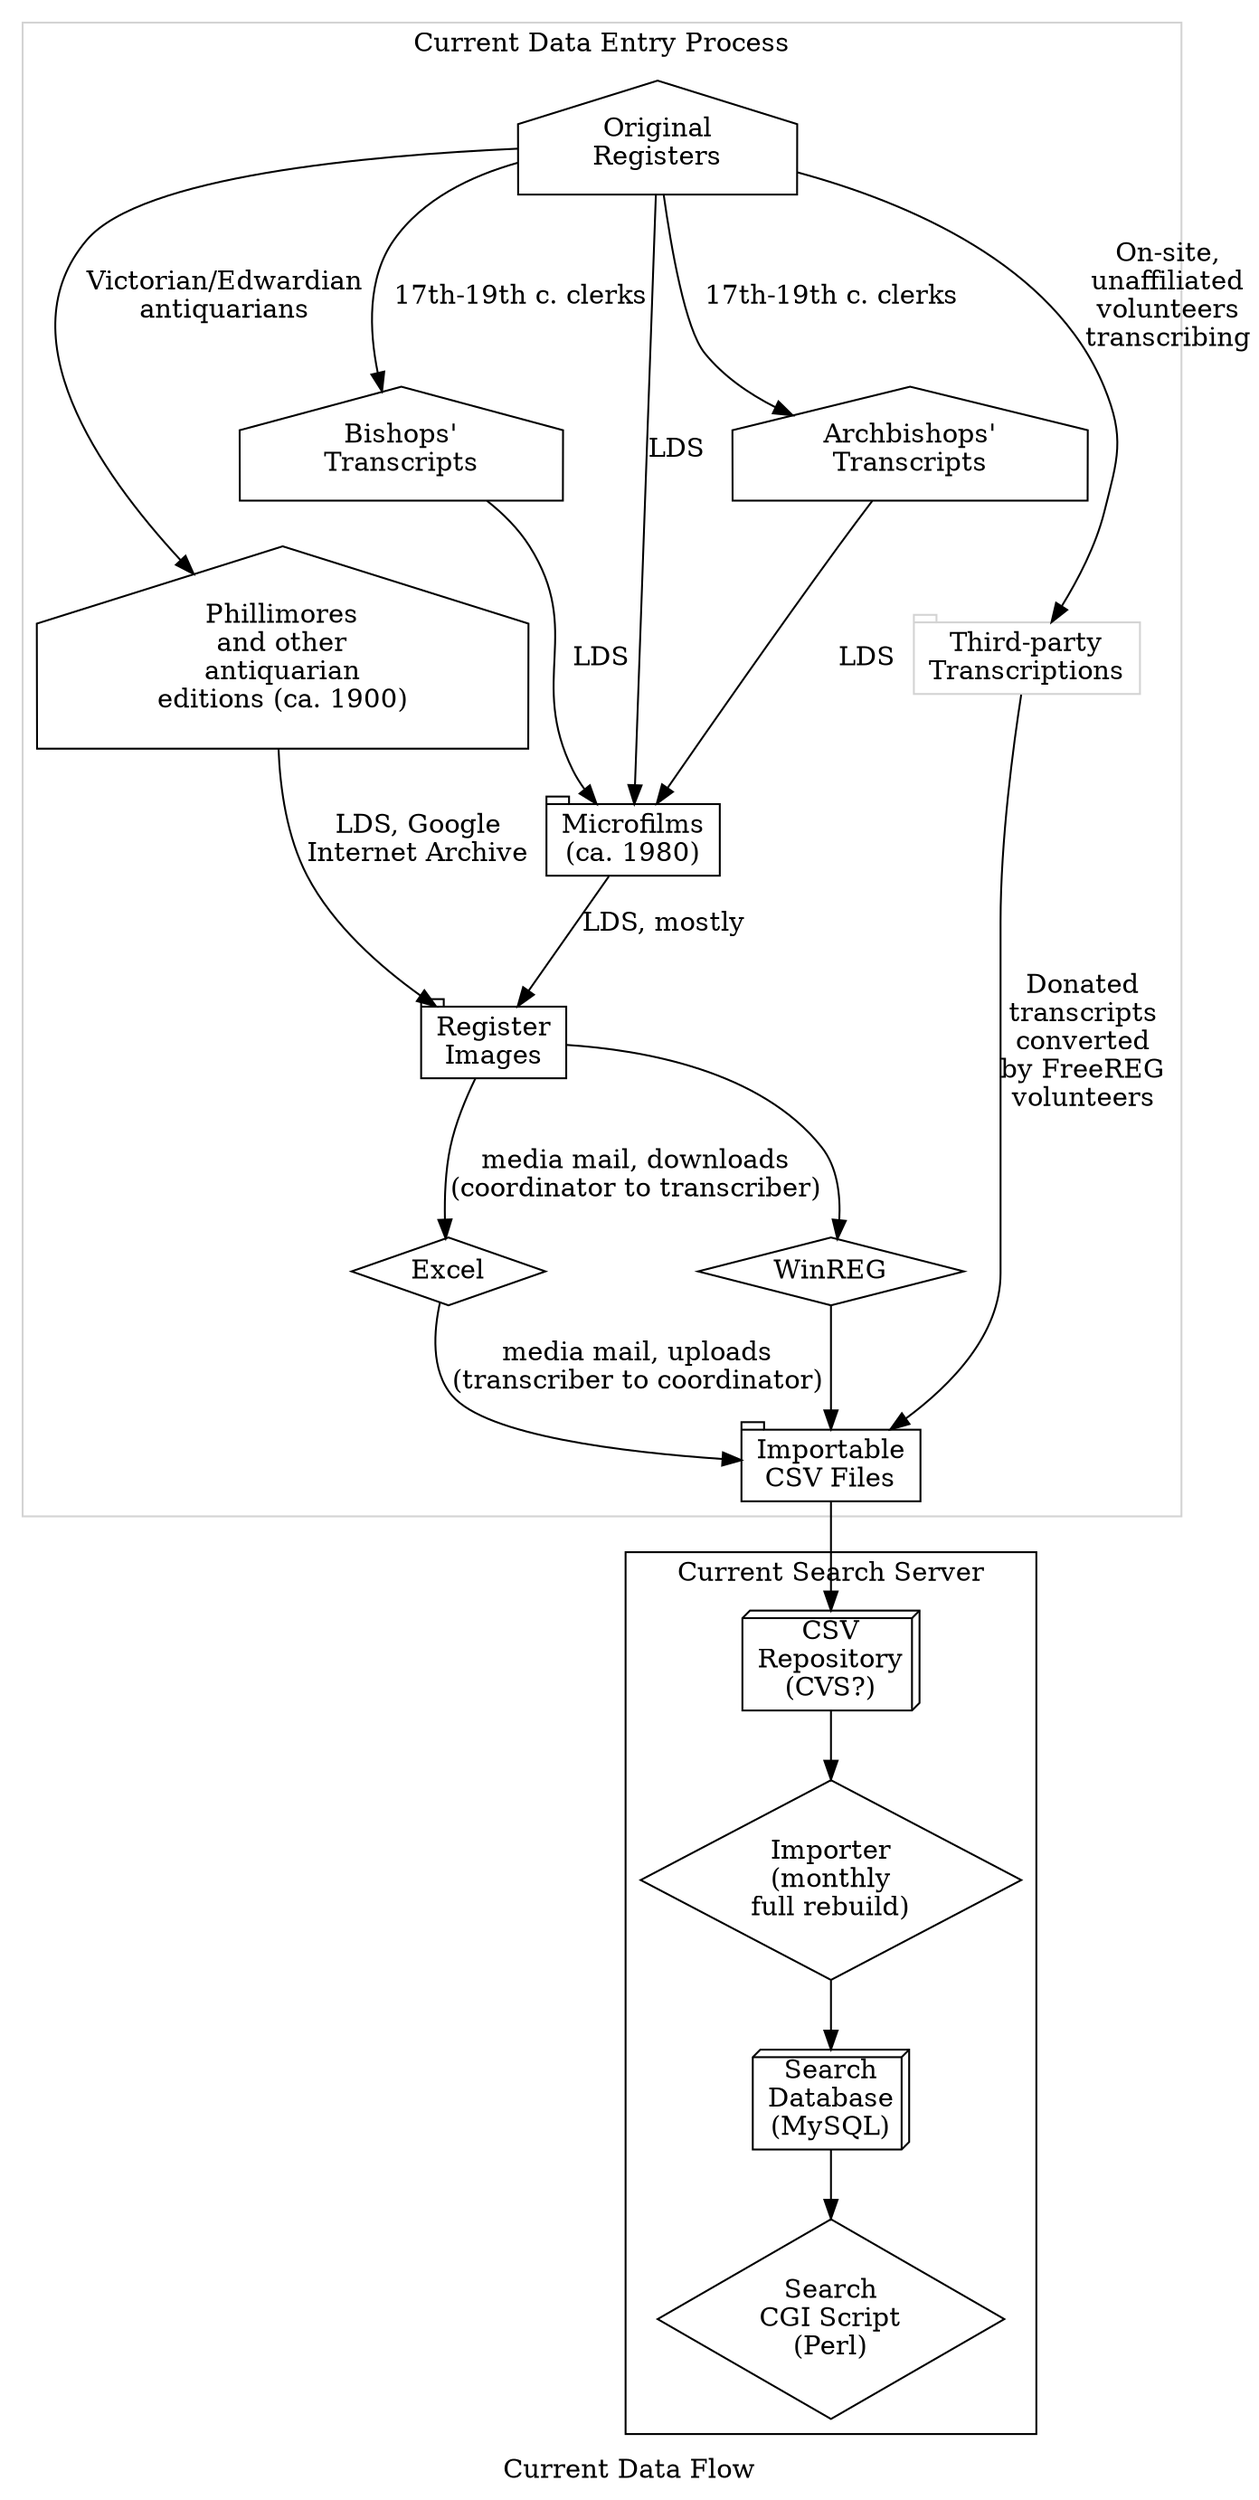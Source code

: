 digraph G {
	label="Current Data Flow"


#	rankdir="LR";
	subgraph cluster_2 {
#		style=filled;
		color=lightgrey;
#		node [style=filled,color=white];

		registers [label="Original\nRegisters",shape="house"];
		bt_registers [label="Bishops'\nTranscripts",shape="house"];
		at_registers [label="Archbishops'\nTranscripts",shape="house"];
		phillimores [label="Phillimores\nand other\nantiquarian\neditions (ca. 1900)",shape="house"];
		externaltranscripts [label="Third-party\nTranscriptions",shape="tab",color=lightgrey];
		registers->externaltranscripts [label="On-site,\nunaffiliated\nvolunteers\ntranscribing"];
		registers->phillimores [label="Victorian/Edwardian\nantiquarians"];		
		registers->bt_registers [label="17th-19th c. clerks"];		
		registers->at_registers [label="17th-19th c. clerks"];		
		microfilms [label="Microfilms\n(ca. 1980)",shape="tab"];
		images [label="Register\nImages",shape="tab"];
		microfilms->images [label="LDS, mostly"];
		phillimores->images[label="LDS, Google\nInternet Archive"];
		bt_registers->microfilms [label="LDS"];
		at_registers->microfilms [label="LDS"];
		registers->microfilms [label="LDS"];
		
		winreg [label="WinREG",shape="diamond"];
		excel [label="Excel",shape="diamond"];
		images -> winreg;
		images -> excel [label="media mail, downloads\n(coordinator to transcriber)"];
		csvs [label="Importable\nCSV Files",shape="tab"];
		winreg -> csvs;
		excel -> csvs [label="media mail, uploads\n(transcriber to coordinator)"];
		externaltranscripts -> csvs [label="Donated\ntranscripts\nconverted\nby FreeREG\nvolunteers"];

		label="Current Data Entry Process";
	}
	


	subgraph cluster_0 {
#		color=blue
		csvrepository [label="CSV\nRepository\n(CVS?)",shape="box3d"];
		importer [label="Importer\n(monthly\nfull rebuild)",shape="diamond"];
		database [label="Search\nDatabase\n(MySQL)",shape="box3d"];
		search [label="Search\nCGI Script\n(Perl)",shape="diamond"];
		csvrepository -> importer;
		importer -> database;
		database -> search;
		label="Current Search Server";
	}

	csvs -> csvrepository;

}

